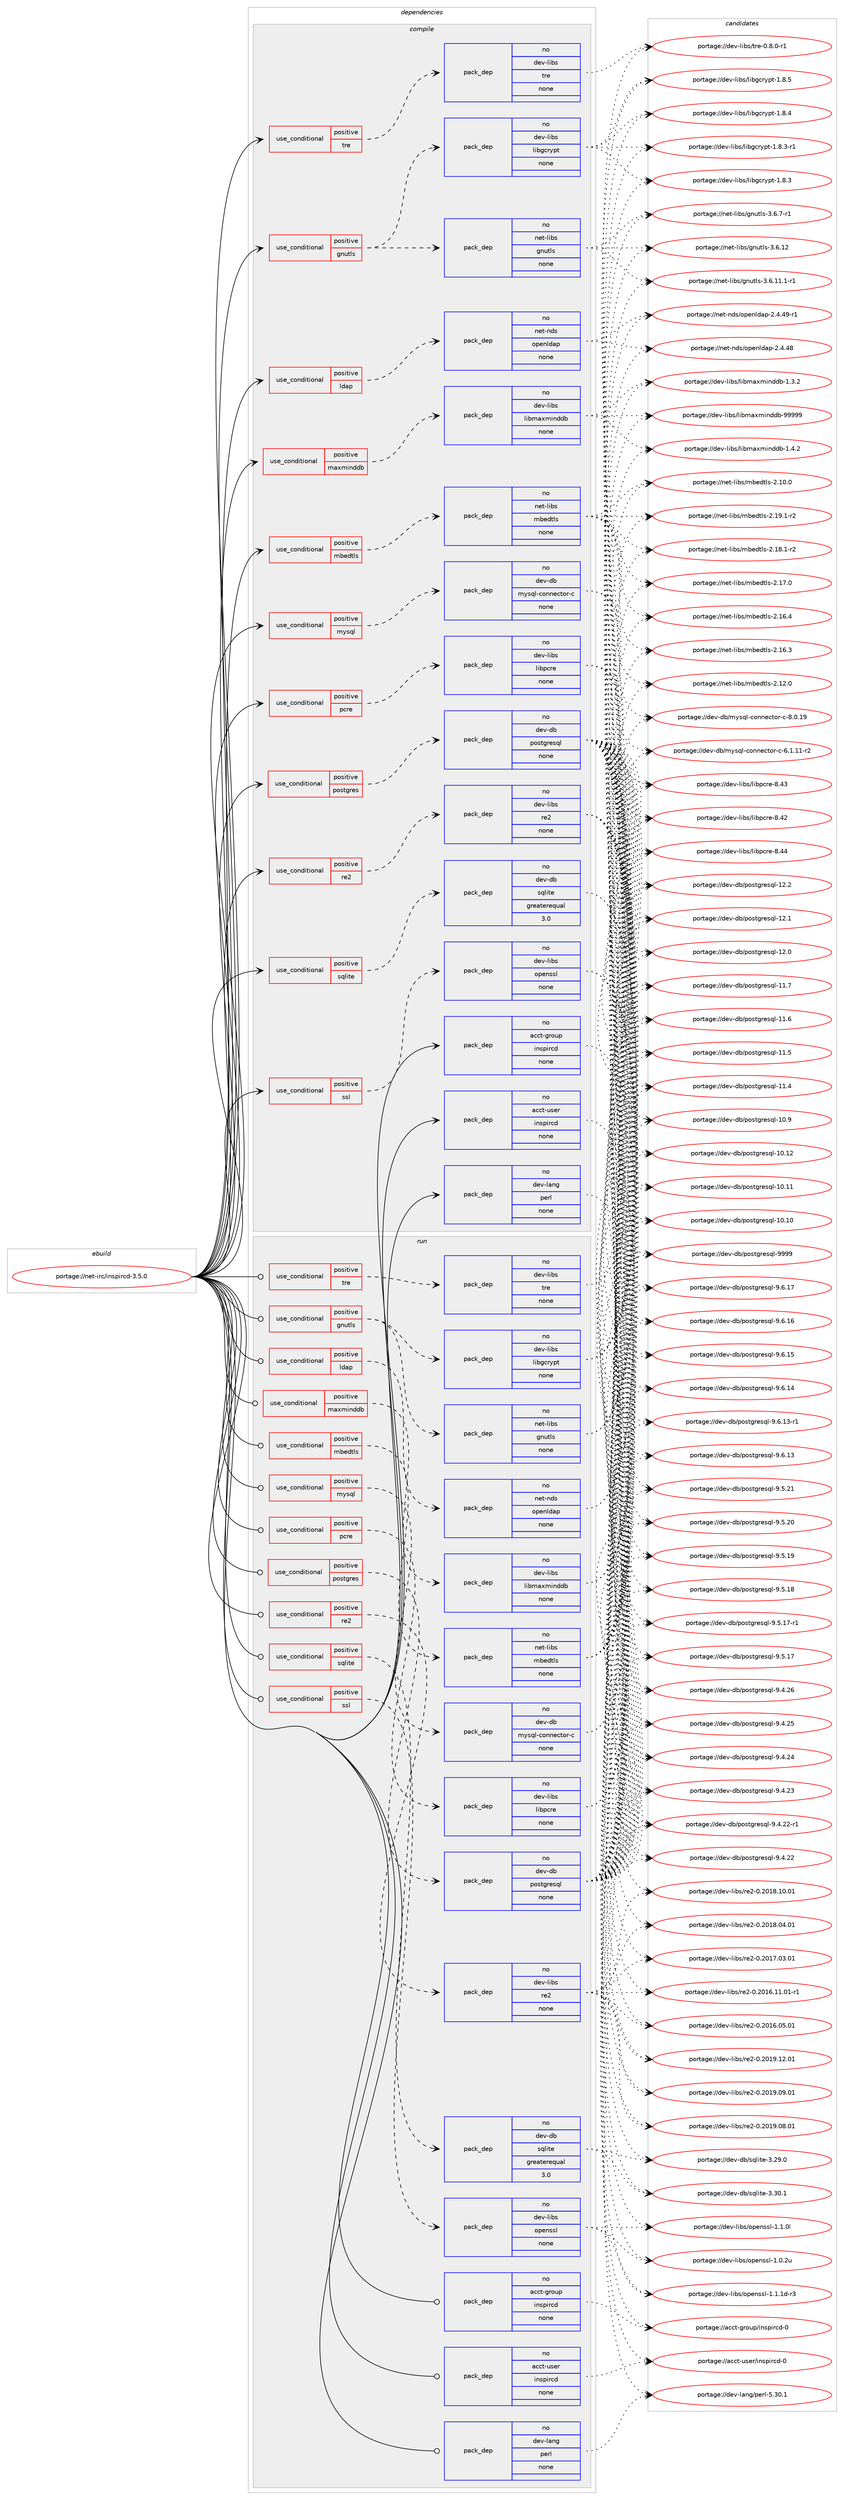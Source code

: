 digraph prolog {

# *************
# Graph options
# *************

newrank=true;
concentrate=true;
compound=true;
graph [rankdir=LR,fontname=Helvetica,fontsize=10,ranksep=1.5];#, ranksep=2.5, nodesep=0.2];
edge  [arrowhead=vee];
node  [fontname=Helvetica,fontsize=10];

# **********
# The ebuild
# **********

subgraph cluster_leftcol {
color=gray;
rank=same;
label=<<i>ebuild</i>>;
id [label="portage://net-irc/inspircd-3.5.0", color=red, width=4, href="../net-irc/inspircd-3.5.0.svg"];
}

# ****************
# The dependencies
# ****************

subgraph cluster_midcol {
color=gray;
label=<<i>dependencies</i>>;
subgraph cluster_compile {
fillcolor="#eeeeee";
style=filled;
label=<<i>compile</i>>;
subgraph cond20330 {
dependency91526 [label=<<TABLE BORDER="0" CELLBORDER="1" CELLSPACING="0" CELLPADDING="4"><TR><TD ROWSPAN="3" CELLPADDING="10">use_conditional</TD></TR><TR><TD>positive</TD></TR><TR><TD>gnutls</TD></TR></TABLE>>, shape=none, color=red];
subgraph pack69509 {
dependency91527 [label=<<TABLE BORDER="0" CELLBORDER="1" CELLSPACING="0" CELLPADDING="4" WIDTH="220"><TR><TD ROWSPAN="6" CELLPADDING="30">pack_dep</TD></TR><TR><TD WIDTH="110">no</TD></TR><TR><TD>net-libs</TD></TR><TR><TD>gnutls</TD></TR><TR><TD>none</TD></TR><TR><TD></TD></TR></TABLE>>, shape=none, color=blue];
}
dependency91526:e -> dependency91527:w [weight=20,style="dashed",arrowhead="vee"];
subgraph pack69510 {
dependency91528 [label=<<TABLE BORDER="0" CELLBORDER="1" CELLSPACING="0" CELLPADDING="4" WIDTH="220"><TR><TD ROWSPAN="6" CELLPADDING="30">pack_dep</TD></TR><TR><TD WIDTH="110">no</TD></TR><TR><TD>dev-libs</TD></TR><TR><TD>libgcrypt</TD></TR><TR><TD>none</TD></TR><TR><TD></TD></TR></TABLE>>, shape=none, color=blue];
}
dependency91526:e -> dependency91528:w [weight=20,style="dashed",arrowhead="vee"];
}
id:e -> dependency91526:w [weight=20,style="solid",arrowhead="vee"];
subgraph cond20331 {
dependency91529 [label=<<TABLE BORDER="0" CELLBORDER="1" CELLSPACING="0" CELLPADDING="4"><TR><TD ROWSPAN="3" CELLPADDING="10">use_conditional</TD></TR><TR><TD>positive</TD></TR><TR><TD>ldap</TD></TR></TABLE>>, shape=none, color=red];
subgraph pack69511 {
dependency91530 [label=<<TABLE BORDER="0" CELLBORDER="1" CELLSPACING="0" CELLPADDING="4" WIDTH="220"><TR><TD ROWSPAN="6" CELLPADDING="30">pack_dep</TD></TR><TR><TD WIDTH="110">no</TD></TR><TR><TD>net-nds</TD></TR><TR><TD>openldap</TD></TR><TR><TD>none</TD></TR><TR><TD></TD></TR></TABLE>>, shape=none, color=blue];
}
dependency91529:e -> dependency91530:w [weight=20,style="dashed",arrowhead="vee"];
}
id:e -> dependency91529:w [weight=20,style="solid",arrowhead="vee"];
subgraph cond20332 {
dependency91531 [label=<<TABLE BORDER="0" CELLBORDER="1" CELLSPACING="0" CELLPADDING="4"><TR><TD ROWSPAN="3" CELLPADDING="10">use_conditional</TD></TR><TR><TD>positive</TD></TR><TR><TD>maxminddb</TD></TR></TABLE>>, shape=none, color=red];
subgraph pack69512 {
dependency91532 [label=<<TABLE BORDER="0" CELLBORDER="1" CELLSPACING="0" CELLPADDING="4" WIDTH="220"><TR><TD ROWSPAN="6" CELLPADDING="30">pack_dep</TD></TR><TR><TD WIDTH="110">no</TD></TR><TR><TD>dev-libs</TD></TR><TR><TD>libmaxminddb</TD></TR><TR><TD>none</TD></TR><TR><TD></TD></TR></TABLE>>, shape=none, color=blue];
}
dependency91531:e -> dependency91532:w [weight=20,style="dashed",arrowhead="vee"];
}
id:e -> dependency91531:w [weight=20,style="solid",arrowhead="vee"];
subgraph cond20333 {
dependency91533 [label=<<TABLE BORDER="0" CELLBORDER="1" CELLSPACING="0" CELLPADDING="4"><TR><TD ROWSPAN="3" CELLPADDING="10">use_conditional</TD></TR><TR><TD>positive</TD></TR><TR><TD>mbedtls</TD></TR></TABLE>>, shape=none, color=red];
subgraph pack69513 {
dependency91534 [label=<<TABLE BORDER="0" CELLBORDER="1" CELLSPACING="0" CELLPADDING="4" WIDTH="220"><TR><TD ROWSPAN="6" CELLPADDING="30">pack_dep</TD></TR><TR><TD WIDTH="110">no</TD></TR><TR><TD>net-libs</TD></TR><TR><TD>mbedtls</TD></TR><TR><TD>none</TD></TR><TR><TD></TD></TR></TABLE>>, shape=none, color=blue];
}
dependency91533:e -> dependency91534:w [weight=20,style="dashed",arrowhead="vee"];
}
id:e -> dependency91533:w [weight=20,style="solid",arrowhead="vee"];
subgraph cond20334 {
dependency91535 [label=<<TABLE BORDER="0" CELLBORDER="1" CELLSPACING="0" CELLPADDING="4"><TR><TD ROWSPAN="3" CELLPADDING="10">use_conditional</TD></TR><TR><TD>positive</TD></TR><TR><TD>mysql</TD></TR></TABLE>>, shape=none, color=red];
subgraph pack69514 {
dependency91536 [label=<<TABLE BORDER="0" CELLBORDER="1" CELLSPACING="0" CELLPADDING="4" WIDTH="220"><TR><TD ROWSPAN="6" CELLPADDING="30">pack_dep</TD></TR><TR><TD WIDTH="110">no</TD></TR><TR><TD>dev-db</TD></TR><TR><TD>mysql-connector-c</TD></TR><TR><TD>none</TD></TR><TR><TD></TD></TR></TABLE>>, shape=none, color=blue];
}
dependency91535:e -> dependency91536:w [weight=20,style="dashed",arrowhead="vee"];
}
id:e -> dependency91535:w [weight=20,style="solid",arrowhead="vee"];
subgraph cond20335 {
dependency91537 [label=<<TABLE BORDER="0" CELLBORDER="1" CELLSPACING="0" CELLPADDING="4"><TR><TD ROWSPAN="3" CELLPADDING="10">use_conditional</TD></TR><TR><TD>positive</TD></TR><TR><TD>pcre</TD></TR></TABLE>>, shape=none, color=red];
subgraph pack69515 {
dependency91538 [label=<<TABLE BORDER="0" CELLBORDER="1" CELLSPACING="0" CELLPADDING="4" WIDTH="220"><TR><TD ROWSPAN="6" CELLPADDING="30">pack_dep</TD></TR><TR><TD WIDTH="110">no</TD></TR><TR><TD>dev-libs</TD></TR><TR><TD>libpcre</TD></TR><TR><TD>none</TD></TR><TR><TD></TD></TR></TABLE>>, shape=none, color=blue];
}
dependency91537:e -> dependency91538:w [weight=20,style="dashed",arrowhead="vee"];
}
id:e -> dependency91537:w [weight=20,style="solid",arrowhead="vee"];
subgraph cond20336 {
dependency91539 [label=<<TABLE BORDER="0" CELLBORDER="1" CELLSPACING="0" CELLPADDING="4"><TR><TD ROWSPAN="3" CELLPADDING="10">use_conditional</TD></TR><TR><TD>positive</TD></TR><TR><TD>postgres</TD></TR></TABLE>>, shape=none, color=red];
subgraph pack69516 {
dependency91540 [label=<<TABLE BORDER="0" CELLBORDER="1" CELLSPACING="0" CELLPADDING="4" WIDTH="220"><TR><TD ROWSPAN="6" CELLPADDING="30">pack_dep</TD></TR><TR><TD WIDTH="110">no</TD></TR><TR><TD>dev-db</TD></TR><TR><TD>postgresql</TD></TR><TR><TD>none</TD></TR><TR><TD></TD></TR></TABLE>>, shape=none, color=blue];
}
dependency91539:e -> dependency91540:w [weight=20,style="dashed",arrowhead="vee"];
}
id:e -> dependency91539:w [weight=20,style="solid",arrowhead="vee"];
subgraph cond20337 {
dependency91541 [label=<<TABLE BORDER="0" CELLBORDER="1" CELLSPACING="0" CELLPADDING="4"><TR><TD ROWSPAN="3" CELLPADDING="10">use_conditional</TD></TR><TR><TD>positive</TD></TR><TR><TD>re2</TD></TR></TABLE>>, shape=none, color=red];
subgraph pack69517 {
dependency91542 [label=<<TABLE BORDER="0" CELLBORDER="1" CELLSPACING="0" CELLPADDING="4" WIDTH="220"><TR><TD ROWSPAN="6" CELLPADDING="30">pack_dep</TD></TR><TR><TD WIDTH="110">no</TD></TR><TR><TD>dev-libs</TD></TR><TR><TD>re2</TD></TR><TR><TD>none</TD></TR><TR><TD></TD></TR></TABLE>>, shape=none, color=blue];
}
dependency91541:e -> dependency91542:w [weight=20,style="dashed",arrowhead="vee"];
}
id:e -> dependency91541:w [weight=20,style="solid",arrowhead="vee"];
subgraph cond20338 {
dependency91543 [label=<<TABLE BORDER="0" CELLBORDER="1" CELLSPACING="0" CELLPADDING="4"><TR><TD ROWSPAN="3" CELLPADDING="10">use_conditional</TD></TR><TR><TD>positive</TD></TR><TR><TD>sqlite</TD></TR></TABLE>>, shape=none, color=red];
subgraph pack69518 {
dependency91544 [label=<<TABLE BORDER="0" CELLBORDER="1" CELLSPACING="0" CELLPADDING="4" WIDTH="220"><TR><TD ROWSPAN="6" CELLPADDING="30">pack_dep</TD></TR><TR><TD WIDTH="110">no</TD></TR><TR><TD>dev-db</TD></TR><TR><TD>sqlite</TD></TR><TR><TD>greaterequal</TD></TR><TR><TD>3.0</TD></TR></TABLE>>, shape=none, color=blue];
}
dependency91543:e -> dependency91544:w [weight=20,style="dashed",arrowhead="vee"];
}
id:e -> dependency91543:w [weight=20,style="solid",arrowhead="vee"];
subgraph cond20339 {
dependency91545 [label=<<TABLE BORDER="0" CELLBORDER="1" CELLSPACING="0" CELLPADDING="4"><TR><TD ROWSPAN="3" CELLPADDING="10">use_conditional</TD></TR><TR><TD>positive</TD></TR><TR><TD>ssl</TD></TR></TABLE>>, shape=none, color=red];
subgraph pack69519 {
dependency91546 [label=<<TABLE BORDER="0" CELLBORDER="1" CELLSPACING="0" CELLPADDING="4" WIDTH="220"><TR><TD ROWSPAN="6" CELLPADDING="30">pack_dep</TD></TR><TR><TD WIDTH="110">no</TD></TR><TR><TD>dev-libs</TD></TR><TR><TD>openssl</TD></TR><TR><TD>none</TD></TR><TR><TD></TD></TR></TABLE>>, shape=none, color=blue];
}
dependency91545:e -> dependency91546:w [weight=20,style="dashed",arrowhead="vee"];
}
id:e -> dependency91545:w [weight=20,style="solid",arrowhead="vee"];
subgraph cond20340 {
dependency91547 [label=<<TABLE BORDER="0" CELLBORDER="1" CELLSPACING="0" CELLPADDING="4"><TR><TD ROWSPAN="3" CELLPADDING="10">use_conditional</TD></TR><TR><TD>positive</TD></TR><TR><TD>tre</TD></TR></TABLE>>, shape=none, color=red];
subgraph pack69520 {
dependency91548 [label=<<TABLE BORDER="0" CELLBORDER="1" CELLSPACING="0" CELLPADDING="4" WIDTH="220"><TR><TD ROWSPAN="6" CELLPADDING="30">pack_dep</TD></TR><TR><TD WIDTH="110">no</TD></TR><TR><TD>dev-libs</TD></TR><TR><TD>tre</TD></TR><TR><TD>none</TD></TR><TR><TD></TD></TR></TABLE>>, shape=none, color=blue];
}
dependency91547:e -> dependency91548:w [weight=20,style="dashed",arrowhead="vee"];
}
id:e -> dependency91547:w [weight=20,style="solid",arrowhead="vee"];
subgraph pack69521 {
dependency91549 [label=<<TABLE BORDER="0" CELLBORDER="1" CELLSPACING="0" CELLPADDING="4" WIDTH="220"><TR><TD ROWSPAN="6" CELLPADDING="30">pack_dep</TD></TR><TR><TD WIDTH="110">no</TD></TR><TR><TD>acct-group</TD></TR><TR><TD>inspircd</TD></TR><TR><TD>none</TD></TR><TR><TD></TD></TR></TABLE>>, shape=none, color=blue];
}
id:e -> dependency91549:w [weight=20,style="solid",arrowhead="vee"];
subgraph pack69522 {
dependency91550 [label=<<TABLE BORDER="0" CELLBORDER="1" CELLSPACING="0" CELLPADDING="4" WIDTH="220"><TR><TD ROWSPAN="6" CELLPADDING="30">pack_dep</TD></TR><TR><TD WIDTH="110">no</TD></TR><TR><TD>acct-user</TD></TR><TR><TD>inspircd</TD></TR><TR><TD>none</TD></TR><TR><TD></TD></TR></TABLE>>, shape=none, color=blue];
}
id:e -> dependency91550:w [weight=20,style="solid",arrowhead="vee"];
subgraph pack69523 {
dependency91551 [label=<<TABLE BORDER="0" CELLBORDER="1" CELLSPACING="0" CELLPADDING="4" WIDTH="220"><TR><TD ROWSPAN="6" CELLPADDING="30">pack_dep</TD></TR><TR><TD WIDTH="110">no</TD></TR><TR><TD>dev-lang</TD></TR><TR><TD>perl</TD></TR><TR><TD>none</TD></TR><TR><TD></TD></TR></TABLE>>, shape=none, color=blue];
}
id:e -> dependency91551:w [weight=20,style="solid",arrowhead="vee"];
}
subgraph cluster_compileandrun {
fillcolor="#eeeeee";
style=filled;
label=<<i>compile and run</i>>;
}
subgraph cluster_run {
fillcolor="#eeeeee";
style=filled;
label=<<i>run</i>>;
subgraph cond20341 {
dependency91552 [label=<<TABLE BORDER="0" CELLBORDER="1" CELLSPACING="0" CELLPADDING="4"><TR><TD ROWSPAN="3" CELLPADDING="10">use_conditional</TD></TR><TR><TD>positive</TD></TR><TR><TD>gnutls</TD></TR></TABLE>>, shape=none, color=red];
subgraph pack69524 {
dependency91553 [label=<<TABLE BORDER="0" CELLBORDER="1" CELLSPACING="0" CELLPADDING="4" WIDTH="220"><TR><TD ROWSPAN="6" CELLPADDING="30">pack_dep</TD></TR><TR><TD WIDTH="110">no</TD></TR><TR><TD>net-libs</TD></TR><TR><TD>gnutls</TD></TR><TR><TD>none</TD></TR><TR><TD></TD></TR></TABLE>>, shape=none, color=blue];
}
dependency91552:e -> dependency91553:w [weight=20,style="dashed",arrowhead="vee"];
subgraph pack69525 {
dependency91554 [label=<<TABLE BORDER="0" CELLBORDER="1" CELLSPACING="0" CELLPADDING="4" WIDTH="220"><TR><TD ROWSPAN="6" CELLPADDING="30">pack_dep</TD></TR><TR><TD WIDTH="110">no</TD></TR><TR><TD>dev-libs</TD></TR><TR><TD>libgcrypt</TD></TR><TR><TD>none</TD></TR><TR><TD></TD></TR></TABLE>>, shape=none, color=blue];
}
dependency91552:e -> dependency91554:w [weight=20,style="dashed",arrowhead="vee"];
}
id:e -> dependency91552:w [weight=20,style="solid",arrowhead="odot"];
subgraph cond20342 {
dependency91555 [label=<<TABLE BORDER="0" CELLBORDER="1" CELLSPACING="0" CELLPADDING="4"><TR><TD ROWSPAN="3" CELLPADDING="10">use_conditional</TD></TR><TR><TD>positive</TD></TR><TR><TD>ldap</TD></TR></TABLE>>, shape=none, color=red];
subgraph pack69526 {
dependency91556 [label=<<TABLE BORDER="0" CELLBORDER="1" CELLSPACING="0" CELLPADDING="4" WIDTH="220"><TR><TD ROWSPAN="6" CELLPADDING="30">pack_dep</TD></TR><TR><TD WIDTH="110">no</TD></TR><TR><TD>net-nds</TD></TR><TR><TD>openldap</TD></TR><TR><TD>none</TD></TR><TR><TD></TD></TR></TABLE>>, shape=none, color=blue];
}
dependency91555:e -> dependency91556:w [weight=20,style="dashed",arrowhead="vee"];
}
id:e -> dependency91555:w [weight=20,style="solid",arrowhead="odot"];
subgraph cond20343 {
dependency91557 [label=<<TABLE BORDER="0" CELLBORDER="1" CELLSPACING="0" CELLPADDING="4"><TR><TD ROWSPAN="3" CELLPADDING="10">use_conditional</TD></TR><TR><TD>positive</TD></TR><TR><TD>maxminddb</TD></TR></TABLE>>, shape=none, color=red];
subgraph pack69527 {
dependency91558 [label=<<TABLE BORDER="0" CELLBORDER="1" CELLSPACING="0" CELLPADDING="4" WIDTH="220"><TR><TD ROWSPAN="6" CELLPADDING="30">pack_dep</TD></TR><TR><TD WIDTH="110">no</TD></TR><TR><TD>dev-libs</TD></TR><TR><TD>libmaxminddb</TD></TR><TR><TD>none</TD></TR><TR><TD></TD></TR></TABLE>>, shape=none, color=blue];
}
dependency91557:e -> dependency91558:w [weight=20,style="dashed",arrowhead="vee"];
}
id:e -> dependency91557:w [weight=20,style="solid",arrowhead="odot"];
subgraph cond20344 {
dependency91559 [label=<<TABLE BORDER="0" CELLBORDER="1" CELLSPACING="0" CELLPADDING="4"><TR><TD ROWSPAN="3" CELLPADDING="10">use_conditional</TD></TR><TR><TD>positive</TD></TR><TR><TD>mbedtls</TD></TR></TABLE>>, shape=none, color=red];
subgraph pack69528 {
dependency91560 [label=<<TABLE BORDER="0" CELLBORDER="1" CELLSPACING="0" CELLPADDING="4" WIDTH="220"><TR><TD ROWSPAN="6" CELLPADDING="30">pack_dep</TD></TR><TR><TD WIDTH="110">no</TD></TR><TR><TD>net-libs</TD></TR><TR><TD>mbedtls</TD></TR><TR><TD>none</TD></TR><TR><TD></TD></TR></TABLE>>, shape=none, color=blue];
}
dependency91559:e -> dependency91560:w [weight=20,style="dashed",arrowhead="vee"];
}
id:e -> dependency91559:w [weight=20,style="solid",arrowhead="odot"];
subgraph cond20345 {
dependency91561 [label=<<TABLE BORDER="0" CELLBORDER="1" CELLSPACING="0" CELLPADDING="4"><TR><TD ROWSPAN="3" CELLPADDING="10">use_conditional</TD></TR><TR><TD>positive</TD></TR><TR><TD>mysql</TD></TR></TABLE>>, shape=none, color=red];
subgraph pack69529 {
dependency91562 [label=<<TABLE BORDER="0" CELLBORDER="1" CELLSPACING="0" CELLPADDING="4" WIDTH="220"><TR><TD ROWSPAN="6" CELLPADDING="30">pack_dep</TD></TR><TR><TD WIDTH="110">no</TD></TR><TR><TD>dev-db</TD></TR><TR><TD>mysql-connector-c</TD></TR><TR><TD>none</TD></TR><TR><TD></TD></TR></TABLE>>, shape=none, color=blue];
}
dependency91561:e -> dependency91562:w [weight=20,style="dashed",arrowhead="vee"];
}
id:e -> dependency91561:w [weight=20,style="solid",arrowhead="odot"];
subgraph cond20346 {
dependency91563 [label=<<TABLE BORDER="0" CELLBORDER="1" CELLSPACING="0" CELLPADDING="4"><TR><TD ROWSPAN="3" CELLPADDING="10">use_conditional</TD></TR><TR><TD>positive</TD></TR><TR><TD>pcre</TD></TR></TABLE>>, shape=none, color=red];
subgraph pack69530 {
dependency91564 [label=<<TABLE BORDER="0" CELLBORDER="1" CELLSPACING="0" CELLPADDING="4" WIDTH="220"><TR><TD ROWSPAN="6" CELLPADDING="30">pack_dep</TD></TR><TR><TD WIDTH="110">no</TD></TR><TR><TD>dev-libs</TD></TR><TR><TD>libpcre</TD></TR><TR><TD>none</TD></TR><TR><TD></TD></TR></TABLE>>, shape=none, color=blue];
}
dependency91563:e -> dependency91564:w [weight=20,style="dashed",arrowhead="vee"];
}
id:e -> dependency91563:w [weight=20,style="solid",arrowhead="odot"];
subgraph cond20347 {
dependency91565 [label=<<TABLE BORDER="0" CELLBORDER="1" CELLSPACING="0" CELLPADDING="4"><TR><TD ROWSPAN="3" CELLPADDING="10">use_conditional</TD></TR><TR><TD>positive</TD></TR><TR><TD>postgres</TD></TR></TABLE>>, shape=none, color=red];
subgraph pack69531 {
dependency91566 [label=<<TABLE BORDER="0" CELLBORDER="1" CELLSPACING="0" CELLPADDING="4" WIDTH="220"><TR><TD ROWSPAN="6" CELLPADDING="30">pack_dep</TD></TR><TR><TD WIDTH="110">no</TD></TR><TR><TD>dev-db</TD></TR><TR><TD>postgresql</TD></TR><TR><TD>none</TD></TR><TR><TD></TD></TR></TABLE>>, shape=none, color=blue];
}
dependency91565:e -> dependency91566:w [weight=20,style="dashed",arrowhead="vee"];
}
id:e -> dependency91565:w [weight=20,style="solid",arrowhead="odot"];
subgraph cond20348 {
dependency91567 [label=<<TABLE BORDER="0" CELLBORDER="1" CELLSPACING="0" CELLPADDING="4"><TR><TD ROWSPAN="3" CELLPADDING="10">use_conditional</TD></TR><TR><TD>positive</TD></TR><TR><TD>re2</TD></TR></TABLE>>, shape=none, color=red];
subgraph pack69532 {
dependency91568 [label=<<TABLE BORDER="0" CELLBORDER="1" CELLSPACING="0" CELLPADDING="4" WIDTH="220"><TR><TD ROWSPAN="6" CELLPADDING="30">pack_dep</TD></TR><TR><TD WIDTH="110">no</TD></TR><TR><TD>dev-libs</TD></TR><TR><TD>re2</TD></TR><TR><TD>none</TD></TR><TR><TD></TD></TR></TABLE>>, shape=none, color=blue];
}
dependency91567:e -> dependency91568:w [weight=20,style="dashed",arrowhead="vee"];
}
id:e -> dependency91567:w [weight=20,style="solid",arrowhead="odot"];
subgraph cond20349 {
dependency91569 [label=<<TABLE BORDER="0" CELLBORDER="1" CELLSPACING="0" CELLPADDING="4"><TR><TD ROWSPAN="3" CELLPADDING="10">use_conditional</TD></TR><TR><TD>positive</TD></TR><TR><TD>sqlite</TD></TR></TABLE>>, shape=none, color=red];
subgraph pack69533 {
dependency91570 [label=<<TABLE BORDER="0" CELLBORDER="1" CELLSPACING="0" CELLPADDING="4" WIDTH="220"><TR><TD ROWSPAN="6" CELLPADDING="30">pack_dep</TD></TR><TR><TD WIDTH="110">no</TD></TR><TR><TD>dev-db</TD></TR><TR><TD>sqlite</TD></TR><TR><TD>greaterequal</TD></TR><TR><TD>3.0</TD></TR></TABLE>>, shape=none, color=blue];
}
dependency91569:e -> dependency91570:w [weight=20,style="dashed",arrowhead="vee"];
}
id:e -> dependency91569:w [weight=20,style="solid",arrowhead="odot"];
subgraph cond20350 {
dependency91571 [label=<<TABLE BORDER="0" CELLBORDER="1" CELLSPACING="0" CELLPADDING="4"><TR><TD ROWSPAN="3" CELLPADDING="10">use_conditional</TD></TR><TR><TD>positive</TD></TR><TR><TD>ssl</TD></TR></TABLE>>, shape=none, color=red];
subgraph pack69534 {
dependency91572 [label=<<TABLE BORDER="0" CELLBORDER="1" CELLSPACING="0" CELLPADDING="4" WIDTH="220"><TR><TD ROWSPAN="6" CELLPADDING="30">pack_dep</TD></TR><TR><TD WIDTH="110">no</TD></TR><TR><TD>dev-libs</TD></TR><TR><TD>openssl</TD></TR><TR><TD>none</TD></TR><TR><TD></TD></TR></TABLE>>, shape=none, color=blue];
}
dependency91571:e -> dependency91572:w [weight=20,style="dashed",arrowhead="vee"];
}
id:e -> dependency91571:w [weight=20,style="solid",arrowhead="odot"];
subgraph cond20351 {
dependency91573 [label=<<TABLE BORDER="0" CELLBORDER="1" CELLSPACING="0" CELLPADDING="4"><TR><TD ROWSPAN="3" CELLPADDING="10">use_conditional</TD></TR><TR><TD>positive</TD></TR><TR><TD>tre</TD></TR></TABLE>>, shape=none, color=red];
subgraph pack69535 {
dependency91574 [label=<<TABLE BORDER="0" CELLBORDER="1" CELLSPACING="0" CELLPADDING="4" WIDTH="220"><TR><TD ROWSPAN="6" CELLPADDING="30">pack_dep</TD></TR><TR><TD WIDTH="110">no</TD></TR><TR><TD>dev-libs</TD></TR><TR><TD>tre</TD></TR><TR><TD>none</TD></TR><TR><TD></TD></TR></TABLE>>, shape=none, color=blue];
}
dependency91573:e -> dependency91574:w [weight=20,style="dashed",arrowhead="vee"];
}
id:e -> dependency91573:w [weight=20,style="solid",arrowhead="odot"];
subgraph pack69536 {
dependency91575 [label=<<TABLE BORDER="0" CELLBORDER="1" CELLSPACING="0" CELLPADDING="4" WIDTH="220"><TR><TD ROWSPAN="6" CELLPADDING="30">pack_dep</TD></TR><TR><TD WIDTH="110">no</TD></TR><TR><TD>acct-group</TD></TR><TR><TD>inspircd</TD></TR><TR><TD>none</TD></TR><TR><TD></TD></TR></TABLE>>, shape=none, color=blue];
}
id:e -> dependency91575:w [weight=20,style="solid",arrowhead="odot"];
subgraph pack69537 {
dependency91576 [label=<<TABLE BORDER="0" CELLBORDER="1" CELLSPACING="0" CELLPADDING="4" WIDTH="220"><TR><TD ROWSPAN="6" CELLPADDING="30">pack_dep</TD></TR><TR><TD WIDTH="110">no</TD></TR><TR><TD>acct-user</TD></TR><TR><TD>inspircd</TD></TR><TR><TD>none</TD></TR><TR><TD></TD></TR></TABLE>>, shape=none, color=blue];
}
id:e -> dependency91576:w [weight=20,style="solid",arrowhead="odot"];
subgraph pack69538 {
dependency91577 [label=<<TABLE BORDER="0" CELLBORDER="1" CELLSPACING="0" CELLPADDING="4" WIDTH="220"><TR><TD ROWSPAN="6" CELLPADDING="30">pack_dep</TD></TR><TR><TD WIDTH="110">no</TD></TR><TR><TD>dev-lang</TD></TR><TR><TD>perl</TD></TR><TR><TD>none</TD></TR><TR><TD></TD></TR></TABLE>>, shape=none, color=blue];
}
id:e -> dependency91577:w [weight=20,style="solid",arrowhead="odot"];
}
}

# **************
# The candidates
# **************

subgraph cluster_choices {
rank=same;
color=gray;
label=<<i>candidates</i>>;

subgraph choice69509 {
color=black;
nodesep=1;
choice1101011164510810598115471031101171161081154551465446554511449 [label="portage://net-libs/gnutls-3.6.7-r1", color=red, width=4,href="../net-libs/gnutls-3.6.7-r1.svg"];
choice11010111645108105981154710311011711610811545514654464950 [label="portage://net-libs/gnutls-3.6.12", color=red, width=4,href="../net-libs/gnutls-3.6.12.svg"];
choice1101011164510810598115471031101171161081154551465446494946494511449 [label="portage://net-libs/gnutls-3.6.11.1-r1", color=red, width=4,href="../net-libs/gnutls-3.6.11.1-r1.svg"];
dependency91527:e -> choice1101011164510810598115471031101171161081154551465446554511449:w [style=dotted,weight="100"];
dependency91527:e -> choice11010111645108105981154710311011711610811545514654464950:w [style=dotted,weight="100"];
dependency91527:e -> choice1101011164510810598115471031101171161081154551465446494946494511449:w [style=dotted,weight="100"];
}
subgraph choice69510 {
color=black;
nodesep=1;
choice1001011184510810598115471081059810399114121112116454946564653 [label="portage://dev-libs/libgcrypt-1.8.5", color=red, width=4,href="../dev-libs/libgcrypt-1.8.5.svg"];
choice1001011184510810598115471081059810399114121112116454946564652 [label="portage://dev-libs/libgcrypt-1.8.4", color=red, width=4,href="../dev-libs/libgcrypt-1.8.4.svg"];
choice10010111845108105981154710810598103991141211121164549465646514511449 [label="portage://dev-libs/libgcrypt-1.8.3-r1", color=red, width=4,href="../dev-libs/libgcrypt-1.8.3-r1.svg"];
choice1001011184510810598115471081059810399114121112116454946564651 [label="portage://dev-libs/libgcrypt-1.8.3", color=red, width=4,href="../dev-libs/libgcrypt-1.8.3.svg"];
dependency91528:e -> choice1001011184510810598115471081059810399114121112116454946564653:w [style=dotted,weight="100"];
dependency91528:e -> choice1001011184510810598115471081059810399114121112116454946564652:w [style=dotted,weight="100"];
dependency91528:e -> choice10010111845108105981154710810598103991141211121164549465646514511449:w [style=dotted,weight="100"];
dependency91528:e -> choice1001011184510810598115471081059810399114121112116454946564651:w [style=dotted,weight="100"];
}
subgraph choice69511 {
color=black;
nodesep=1;
choice110101116451101001154711111210111010810097112455046524652574511449 [label="portage://net-nds/openldap-2.4.49-r1", color=red, width=4,href="../net-nds/openldap-2.4.49-r1.svg"];
choice11010111645110100115471111121011101081009711245504652465256 [label="portage://net-nds/openldap-2.4.48", color=red, width=4,href="../net-nds/openldap-2.4.48.svg"];
dependency91530:e -> choice110101116451101001154711111210111010810097112455046524652574511449:w [style=dotted,weight="100"];
dependency91530:e -> choice11010111645110100115471111121011101081009711245504652465256:w [style=dotted,weight="100"];
}
subgraph choice69512 {
color=black;
nodesep=1;
choice100101118451081059811547108105981099712010910511010010098455757575757 [label="portage://dev-libs/libmaxminddb-99999", color=red, width=4,href="../dev-libs/libmaxminddb-99999.svg"];
choice100101118451081059811547108105981099712010910511010010098454946524650 [label="portage://dev-libs/libmaxminddb-1.4.2", color=red, width=4,href="../dev-libs/libmaxminddb-1.4.2.svg"];
choice100101118451081059811547108105981099712010910511010010098454946514650 [label="portage://dev-libs/libmaxminddb-1.3.2", color=red, width=4,href="../dev-libs/libmaxminddb-1.3.2.svg"];
dependency91532:e -> choice100101118451081059811547108105981099712010910511010010098455757575757:w [style=dotted,weight="100"];
dependency91532:e -> choice100101118451081059811547108105981099712010910511010010098454946524650:w [style=dotted,weight="100"];
dependency91532:e -> choice100101118451081059811547108105981099712010910511010010098454946514650:w [style=dotted,weight="100"];
}
subgraph choice69513 {
color=black;
nodesep=1;
choice11010111645108105981154710998101100116108115455046495746494511450 [label="portage://net-libs/mbedtls-2.19.1-r2", color=red, width=4,href="../net-libs/mbedtls-2.19.1-r2.svg"];
choice11010111645108105981154710998101100116108115455046495646494511450 [label="portage://net-libs/mbedtls-2.18.1-r2", color=red, width=4,href="../net-libs/mbedtls-2.18.1-r2.svg"];
choice1101011164510810598115471099810110011610811545504649554648 [label="portage://net-libs/mbedtls-2.17.0", color=red, width=4,href="../net-libs/mbedtls-2.17.0.svg"];
choice1101011164510810598115471099810110011610811545504649544652 [label="portage://net-libs/mbedtls-2.16.4", color=red, width=4,href="../net-libs/mbedtls-2.16.4.svg"];
choice1101011164510810598115471099810110011610811545504649544651 [label="portage://net-libs/mbedtls-2.16.3", color=red, width=4,href="../net-libs/mbedtls-2.16.3.svg"];
choice1101011164510810598115471099810110011610811545504649504648 [label="portage://net-libs/mbedtls-2.12.0", color=red, width=4,href="../net-libs/mbedtls-2.12.0.svg"];
choice1101011164510810598115471099810110011610811545504649484648 [label="portage://net-libs/mbedtls-2.10.0", color=red, width=4,href="../net-libs/mbedtls-2.10.0.svg"];
dependency91534:e -> choice11010111645108105981154710998101100116108115455046495746494511450:w [style=dotted,weight="100"];
dependency91534:e -> choice11010111645108105981154710998101100116108115455046495646494511450:w [style=dotted,weight="100"];
dependency91534:e -> choice1101011164510810598115471099810110011610811545504649554648:w [style=dotted,weight="100"];
dependency91534:e -> choice1101011164510810598115471099810110011610811545504649544652:w [style=dotted,weight="100"];
dependency91534:e -> choice1101011164510810598115471099810110011610811545504649544651:w [style=dotted,weight="100"];
dependency91534:e -> choice1101011164510810598115471099810110011610811545504649504648:w [style=dotted,weight="100"];
dependency91534:e -> choice1101011164510810598115471099810110011610811545504649484648:w [style=dotted,weight="100"];
}
subgraph choice69514 {
color=black;
nodesep=1;
choice100101118451009847109121115113108459911111011010199116111114459945564648464957 [label="portage://dev-db/mysql-connector-c-8.0.19", color=red, width=4,href="../dev-db/mysql-connector-c-8.0.19.svg"];
choice1001011184510098471091211151131084599111110110101991161111144599455446494649494511450 [label="portage://dev-db/mysql-connector-c-6.1.11-r2", color=red, width=4,href="../dev-db/mysql-connector-c-6.1.11-r2.svg"];
dependency91536:e -> choice100101118451009847109121115113108459911111011010199116111114459945564648464957:w [style=dotted,weight="100"];
dependency91536:e -> choice1001011184510098471091211151131084599111110110101991161111144599455446494649494511450:w [style=dotted,weight="100"];
}
subgraph choice69515 {
color=black;
nodesep=1;
choice10010111845108105981154710810598112991141014556465252 [label="portage://dev-libs/libpcre-8.44", color=red, width=4,href="../dev-libs/libpcre-8.44.svg"];
choice10010111845108105981154710810598112991141014556465251 [label="portage://dev-libs/libpcre-8.43", color=red, width=4,href="../dev-libs/libpcre-8.43.svg"];
choice10010111845108105981154710810598112991141014556465250 [label="portage://dev-libs/libpcre-8.42", color=red, width=4,href="../dev-libs/libpcre-8.42.svg"];
dependency91538:e -> choice10010111845108105981154710810598112991141014556465252:w [style=dotted,weight="100"];
dependency91538:e -> choice10010111845108105981154710810598112991141014556465251:w [style=dotted,weight="100"];
dependency91538:e -> choice10010111845108105981154710810598112991141014556465250:w [style=dotted,weight="100"];
}
subgraph choice69516 {
color=black;
nodesep=1;
choice1001011184510098471121111151161031141011151131084557575757 [label="portage://dev-db/postgresql-9999", color=red, width=4,href="../dev-db/postgresql-9999.svg"];
choice10010111845100984711211111511610311410111511310845574654464955 [label="portage://dev-db/postgresql-9.6.17", color=red, width=4,href="../dev-db/postgresql-9.6.17.svg"];
choice10010111845100984711211111511610311410111511310845574654464954 [label="portage://dev-db/postgresql-9.6.16", color=red, width=4,href="../dev-db/postgresql-9.6.16.svg"];
choice10010111845100984711211111511610311410111511310845574654464953 [label="portage://dev-db/postgresql-9.6.15", color=red, width=4,href="../dev-db/postgresql-9.6.15.svg"];
choice10010111845100984711211111511610311410111511310845574654464952 [label="portage://dev-db/postgresql-9.6.14", color=red, width=4,href="../dev-db/postgresql-9.6.14.svg"];
choice100101118451009847112111115116103114101115113108455746544649514511449 [label="portage://dev-db/postgresql-9.6.13-r1", color=red, width=4,href="../dev-db/postgresql-9.6.13-r1.svg"];
choice10010111845100984711211111511610311410111511310845574654464951 [label="portage://dev-db/postgresql-9.6.13", color=red, width=4,href="../dev-db/postgresql-9.6.13.svg"];
choice10010111845100984711211111511610311410111511310845574653465049 [label="portage://dev-db/postgresql-9.5.21", color=red, width=4,href="../dev-db/postgresql-9.5.21.svg"];
choice10010111845100984711211111511610311410111511310845574653465048 [label="portage://dev-db/postgresql-9.5.20", color=red, width=4,href="../dev-db/postgresql-9.5.20.svg"];
choice10010111845100984711211111511610311410111511310845574653464957 [label="portage://dev-db/postgresql-9.5.19", color=red, width=4,href="../dev-db/postgresql-9.5.19.svg"];
choice10010111845100984711211111511610311410111511310845574653464956 [label="portage://dev-db/postgresql-9.5.18", color=red, width=4,href="../dev-db/postgresql-9.5.18.svg"];
choice100101118451009847112111115116103114101115113108455746534649554511449 [label="portage://dev-db/postgresql-9.5.17-r1", color=red, width=4,href="../dev-db/postgresql-9.5.17-r1.svg"];
choice10010111845100984711211111511610311410111511310845574653464955 [label="portage://dev-db/postgresql-9.5.17", color=red, width=4,href="../dev-db/postgresql-9.5.17.svg"];
choice10010111845100984711211111511610311410111511310845574652465054 [label="portage://dev-db/postgresql-9.4.26", color=red, width=4,href="../dev-db/postgresql-9.4.26.svg"];
choice10010111845100984711211111511610311410111511310845574652465053 [label="portage://dev-db/postgresql-9.4.25", color=red, width=4,href="../dev-db/postgresql-9.4.25.svg"];
choice10010111845100984711211111511610311410111511310845574652465052 [label="portage://dev-db/postgresql-9.4.24", color=red, width=4,href="../dev-db/postgresql-9.4.24.svg"];
choice10010111845100984711211111511610311410111511310845574652465051 [label="portage://dev-db/postgresql-9.4.23", color=red, width=4,href="../dev-db/postgresql-9.4.23.svg"];
choice100101118451009847112111115116103114101115113108455746524650504511449 [label="portage://dev-db/postgresql-9.4.22-r1", color=red, width=4,href="../dev-db/postgresql-9.4.22-r1.svg"];
choice10010111845100984711211111511610311410111511310845574652465050 [label="portage://dev-db/postgresql-9.4.22", color=red, width=4,href="../dev-db/postgresql-9.4.22.svg"];
choice1001011184510098471121111151161031141011151131084549504650 [label="portage://dev-db/postgresql-12.2", color=red, width=4,href="../dev-db/postgresql-12.2.svg"];
choice1001011184510098471121111151161031141011151131084549504649 [label="portage://dev-db/postgresql-12.1", color=red, width=4,href="../dev-db/postgresql-12.1.svg"];
choice1001011184510098471121111151161031141011151131084549504648 [label="portage://dev-db/postgresql-12.0", color=red, width=4,href="../dev-db/postgresql-12.0.svg"];
choice1001011184510098471121111151161031141011151131084549494655 [label="portage://dev-db/postgresql-11.7", color=red, width=4,href="../dev-db/postgresql-11.7.svg"];
choice1001011184510098471121111151161031141011151131084549494654 [label="portage://dev-db/postgresql-11.6", color=red, width=4,href="../dev-db/postgresql-11.6.svg"];
choice1001011184510098471121111151161031141011151131084549494653 [label="portage://dev-db/postgresql-11.5", color=red, width=4,href="../dev-db/postgresql-11.5.svg"];
choice1001011184510098471121111151161031141011151131084549494652 [label="portage://dev-db/postgresql-11.4", color=red, width=4,href="../dev-db/postgresql-11.4.svg"];
choice1001011184510098471121111151161031141011151131084549484657 [label="portage://dev-db/postgresql-10.9", color=red, width=4,href="../dev-db/postgresql-10.9.svg"];
choice100101118451009847112111115116103114101115113108454948464950 [label="portage://dev-db/postgresql-10.12", color=red, width=4,href="../dev-db/postgresql-10.12.svg"];
choice100101118451009847112111115116103114101115113108454948464949 [label="portage://dev-db/postgresql-10.11", color=red, width=4,href="../dev-db/postgresql-10.11.svg"];
choice100101118451009847112111115116103114101115113108454948464948 [label="portage://dev-db/postgresql-10.10", color=red, width=4,href="../dev-db/postgresql-10.10.svg"];
dependency91540:e -> choice1001011184510098471121111151161031141011151131084557575757:w [style=dotted,weight="100"];
dependency91540:e -> choice10010111845100984711211111511610311410111511310845574654464955:w [style=dotted,weight="100"];
dependency91540:e -> choice10010111845100984711211111511610311410111511310845574654464954:w [style=dotted,weight="100"];
dependency91540:e -> choice10010111845100984711211111511610311410111511310845574654464953:w [style=dotted,weight="100"];
dependency91540:e -> choice10010111845100984711211111511610311410111511310845574654464952:w [style=dotted,weight="100"];
dependency91540:e -> choice100101118451009847112111115116103114101115113108455746544649514511449:w [style=dotted,weight="100"];
dependency91540:e -> choice10010111845100984711211111511610311410111511310845574654464951:w [style=dotted,weight="100"];
dependency91540:e -> choice10010111845100984711211111511610311410111511310845574653465049:w [style=dotted,weight="100"];
dependency91540:e -> choice10010111845100984711211111511610311410111511310845574653465048:w [style=dotted,weight="100"];
dependency91540:e -> choice10010111845100984711211111511610311410111511310845574653464957:w [style=dotted,weight="100"];
dependency91540:e -> choice10010111845100984711211111511610311410111511310845574653464956:w [style=dotted,weight="100"];
dependency91540:e -> choice100101118451009847112111115116103114101115113108455746534649554511449:w [style=dotted,weight="100"];
dependency91540:e -> choice10010111845100984711211111511610311410111511310845574653464955:w [style=dotted,weight="100"];
dependency91540:e -> choice10010111845100984711211111511610311410111511310845574652465054:w [style=dotted,weight="100"];
dependency91540:e -> choice10010111845100984711211111511610311410111511310845574652465053:w [style=dotted,weight="100"];
dependency91540:e -> choice10010111845100984711211111511610311410111511310845574652465052:w [style=dotted,weight="100"];
dependency91540:e -> choice10010111845100984711211111511610311410111511310845574652465051:w [style=dotted,weight="100"];
dependency91540:e -> choice100101118451009847112111115116103114101115113108455746524650504511449:w [style=dotted,weight="100"];
dependency91540:e -> choice10010111845100984711211111511610311410111511310845574652465050:w [style=dotted,weight="100"];
dependency91540:e -> choice1001011184510098471121111151161031141011151131084549504650:w [style=dotted,weight="100"];
dependency91540:e -> choice1001011184510098471121111151161031141011151131084549504649:w [style=dotted,weight="100"];
dependency91540:e -> choice1001011184510098471121111151161031141011151131084549504648:w [style=dotted,weight="100"];
dependency91540:e -> choice1001011184510098471121111151161031141011151131084549494655:w [style=dotted,weight="100"];
dependency91540:e -> choice1001011184510098471121111151161031141011151131084549494654:w [style=dotted,weight="100"];
dependency91540:e -> choice1001011184510098471121111151161031141011151131084549494653:w [style=dotted,weight="100"];
dependency91540:e -> choice1001011184510098471121111151161031141011151131084549494652:w [style=dotted,weight="100"];
dependency91540:e -> choice1001011184510098471121111151161031141011151131084549484657:w [style=dotted,weight="100"];
dependency91540:e -> choice100101118451009847112111115116103114101115113108454948464950:w [style=dotted,weight="100"];
dependency91540:e -> choice100101118451009847112111115116103114101115113108454948464949:w [style=dotted,weight="100"];
dependency91540:e -> choice100101118451009847112111115116103114101115113108454948464948:w [style=dotted,weight="100"];
}
subgraph choice69517 {
color=black;
nodesep=1;
choice1001011184510810598115471141015045484650484957464950464849 [label="portage://dev-libs/re2-0.2019.12.01", color=red, width=4,href="../dev-libs/re2-0.2019.12.01.svg"];
choice1001011184510810598115471141015045484650484957464857464849 [label="portage://dev-libs/re2-0.2019.09.01", color=red, width=4,href="../dev-libs/re2-0.2019.09.01.svg"];
choice1001011184510810598115471141015045484650484957464856464849 [label="portage://dev-libs/re2-0.2019.08.01", color=red, width=4,href="../dev-libs/re2-0.2019.08.01.svg"];
choice1001011184510810598115471141015045484650484956464948464849 [label="portage://dev-libs/re2-0.2018.10.01", color=red, width=4,href="../dev-libs/re2-0.2018.10.01.svg"];
choice1001011184510810598115471141015045484650484956464852464849 [label="portage://dev-libs/re2-0.2018.04.01", color=red, width=4,href="../dev-libs/re2-0.2018.04.01.svg"];
choice1001011184510810598115471141015045484650484955464851464849 [label="portage://dev-libs/re2-0.2017.03.01", color=red, width=4,href="../dev-libs/re2-0.2017.03.01.svg"];
choice10010111845108105981154711410150454846504849544649494648494511449 [label="portage://dev-libs/re2-0.2016.11.01-r1", color=red, width=4,href="../dev-libs/re2-0.2016.11.01-r1.svg"];
choice1001011184510810598115471141015045484650484954464853464849 [label="portage://dev-libs/re2-0.2016.05.01", color=red, width=4,href="../dev-libs/re2-0.2016.05.01.svg"];
dependency91542:e -> choice1001011184510810598115471141015045484650484957464950464849:w [style=dotted,weight="100"];
dependency91542:e -> choice1001011184510810598115471141015045484650484957464857464849:w [style=dotted,weight="100"];
dependency91542:e -> choice1001011184510810598115471141015045484650484957464856464849:w [style=dotted,weight="100"];
dependency91542:e -> choice1001011184510810598115471141015045484650484956464948464849:w [style=dotted,weight="100"];
dependency91542:e -> choice1001011184510810598115471141015045484650484956464852464849:w [style=dotted,weight="100"];
dependency91542:e -> choice1001011184510810598115471141015045484650484955464851464849:w [style=dotted,weight="100"];
dependency91542:e -> choice10010111845108105981154711410150454846504849544649494648494511449:w [style=dotted,weight="100"];
dependency91542:e -> choice1001011184510810598115471141015045484650484954464853464849:w [style=dotted,weight="100"];
}
subgraph choice69518 {
color=black;
nodesep=1;
choice10010111845100984711511310810511610145514651484649 [label="portage://dev-db/sqlite-3.30.1", color=red, width=4,href="../dev-db/sqlite-3.30.1.svg"];
choice10010111845100984711511310810511610145514650574648 [label="portage://dev-db/sqlite-3.29.0", color=red, width=4,href="../dev-db/sqlite-3.29.0.svg"];
dependency91544:e -> choice10010111845100984711511310810511610145514651484649:w [style=dotted,weight="100"];
dependency91544:e -> choice10010111845100984711511310810511610145514650574648:w [style=dotted,weight="100"];
}
subgraph choice69519 {
color=black;
nodesep=1;
choice1001011184510810598115471111121011101151151084549464946491004511451 [label="portage://dev-libs/openssl-1.1.1d-r3", color=red, width=4,href="../dev-libs/openssl-1.1.1d-r3.svg"];
choice100101118451081059811547111112101110115115108454946494648108 [label="portage://dev-libs/openssl-1.1.0l", color=red, width=4,href="../dev-libs/openssl-1.1.0l.svg"];
choice100101118451081059811547111112101110115115108454946484650117 [label="portage://dev-libs/openssl-1.0.2u", color=red, width=4,href="../dev-libs/openssl-1.0.2u.svg"];
dependency91546:e -> choice1001011184510810598115471111121011101151151084549464946491004511451:w [style=dotted,weight="100"];
dependency91546:e -> choice100101118451081059811547111112101110115115108454946494648108:w [style=dotted,weight="100"];
dependency91546:e -> choice100101118451081059811547111112101110115115108454946484650117:w [style=dotted,weight="100"];
}
subgraph choice69520 {
color=black;
nodesep=1;
choice1001011184510810598115471161141014548465646484511449 [label="portage://dev-libs/tre-0.8.0-r1", color=red, width=4,href="../dev-libs/tre-0.8.0-r1.svg"];
dependency91548:e -> choice1001011184510810598115471161141014548465646484511449:w [style=dotted,weight="100"];
}
subgraph choice69521 {
color=black;
nodesep=1;
choice9799991164510311411111711247105110115112105114991004548 [label="portage://acct-group/inspircd-0", color=red, width=4,href="../acct-group/inspircd-0.svg"];
dependency91549:e -> choice9799991164510311411111711247105110115112105114991004548:w [style=dotted,weight="100"];
}
subgraph choice69522 {
color=black;
nodesep=1;
choice9799991164511711510111447105110115112105114991004548 [label="portage://acct-user/inspircd-0", color=red, width=4,href="../acct-user/inspircd-0.svg"];
dependency91550:e -> choice9799991164511711510111447105110115112105114991004548:w [style=dotted,weight="100"];
}
subgraph choice69523 {
color=black;
nodesep=1;
choice10010111845108971101034711210111410845534651484649 [label="portage://dev-lang/perl-5.30.1", color=red, width=4,href="../dev-lang/perl-5.30.1.svg"];
dependency91551:e -> choice10010111845108971101034711210111410845534651484649:w [style=dotted,weight="100"];
}
subgraph choice69524 {
color=black;
nodesep=1;
choice1101011164510810598115471031101171161081154551465446554511449 [label="portage://net-libs/gnutls-3.6.7-r1", color=red, width=4,href="../net-libs/gnutls-3.6.7-r1.svg"];
choice11010111645108105981154710311011711610811545514654464950 [label="portage://net-libs/gnutls-3.6.12", color=red, width=4,href="../net-libs/gnutls-3.6.12.svg"];
choice1101011164510810598115471031101171161081154551465446494946494511449 [label="portage://net-libs/gnutls-3.6.11.1-r1", color=red, width=4,href="../net-libs/gnutls-3.6.11.1-r1.svg"];
dependency91553:e -> choice1101011164510810598115471031101171161081154551465446554511449:w [style=dotted,weight="100"];
dependency91553:e -> choice11010111645108105981154710311011711610811545514654464950:w [style=dotted,weight="100"];
dependency91553:e -> choice1101011164510810598115471031101171161081154551465446494946494511449:w [style=dotted,weight="100"];
}
subgraph choice69525 {
color=black;
nodesep=1;
choice1001011184510810598115471081059810399114121112116454946564653 [label="portage://dev-libs/libgcrypt-1.8.5", color=red, width=4,href="../dev-libs/libgcrypt-1.8.5.svg"];
choice1001011184510810598115471081059810399114121112116454946564652 [label="portage://dev-libs/libgcrypt-1.8.4", color=red, width=4,href="../dev-libs/libgcrypt-1.8.4.svg"];
choice10010111845108105981154710810598103991141211121164549465646514511449 [label="portage://dev-libs/libgcrypt-1.8.3-r1", color=red, width=4,href="../dev-libs/libgcrypt-1.8.3-r1.svg"];
choice1001011184510810598115471081059810399114121112116454946564651 [label="portage://dev-libs/libgcrypt-1.8.3", color=red, width=4,href="../dev-libs/libgcrypt-1.8.3.svg"];
dependency91554:e -> choice1001011184510810598115471081059810399114121112116454946564653:w [style=dotted,weight="100"];
dependency91554:e -> choice1001011184510810598115471081059810399114121112116454946564652:w [style=dotted,weight="100"];
dependency91554:e -> choice10010111845108105981154710810598103991141211121164549465646514511449:w [style=dotted,weight="100"];
dependency91554:e -> choice1001011184510810598115471081059810399114121112116454946564651:w [style=dotted,weight="100"];
}
subgraph choice69526 {
color=black;
nodesep=1;
choice110101116451101001154711111210111010810097112455046524652574511449 [label="portage://net-nds/openldap-2.4.49-r1", color=red, width=4,href="../net-nds/openldap-2.4.49-r1.svg"];
choice11010111645110100115471111121011101081009711245504652465256 [label="portage://net-nds/openldap-2.4.48", color=red, width=4,href="../net-nds/openldap-2.4.48.svg"];
dependency91556:e -> choice110101116451101001154711111210111010810097112455046524652574511449:w [style=dotted,weight="100"];
dependency91556:e -> choice11010111645110100115471111121011101081009711245504652465256:w [style=dotted,weight="100"];
}
subgraph choice69527 {
color=black;
nodesep=1;
choice100101118451081059811547108105981099712010910511010010098455757575757 [label="portage://dev-libs/libmaxminddb-99999", color=red, width=4,href="../dev-libs/libmaxminddb-99999.svg"];
choice100101118451081059811547108105981099712010910511010010098454946524650 [label="portage://dev-libs/libmaxminddb-1.4.2", color=red, width=4,href="../dev-libs/libmaxminddb-1.4.2.svg"];
choice100101118451081059811547108105981099712010910511010010098454946514650 [label="portage://dev-libs/libmaxminddb-1.3.2", color=red, width=4,href="../dev-libs/libmaxminddb-1.3.2.svg"];
dependency91558:e -> choice100101118451081059811547108105981099712010910511010010098455757575757:w [style=dotted,weight="100"];
dependency91558:e -> choice100101118451081059811547108105981099712010910511010010098454946524650:w [style=dotted,weight="100"];
dependency91558:e -> choice100101118451081059811547108105981099712010910511010010098454946514650:w [style=dotted,weight="100"];
}
subgraph choice69528 {
color=black;
nodesep=1;
choice11010111645108105981154710998101100116108115455046495746494511450 [label="portage://net-libs/mbedtls-2.19.1-r2", color=red, width=4,href="../net-libs/mbedtls-2.19.1-r2.svg"];
choice11010111645108105981154710998101100116108115455046495646494511450 [label="portage://net-libs/mbedtls-2.18.1-r2", color=red, width=4,href="../net-libs/mbedtls-2.18.1-r2.svg"];
choice1101011164510810598115471099810110011610811545504649554648 [label="portage://net-libs/mbedtls-2.17.0", color=red, width=4,href="../net-libs/mbedtls-2.17.0.svg"];
choice1101011164510810598115471099810110011610811545504649544652 [label="portage://net-libs/mbedtls-2.16.4", color=red, width=4,href="../net-libs/mbedtls-2.16.4.svg"];
choice1101011164510810598115471099810110011610811545504649544651 [label="portage://net-libs/mbedtls-2.16.3", color=red, width=4,href="../net-libs/mbedtls-2.16.3.svg"];
choice1101011164510810598115471099810110011610811545504649504648 [label="portage://net-libs/mbedtls-2.12.0", color=red, width=4,href="../net-libs/mbedtls-2.12.0.svg"];
choice1101011164510810598115471099810110011610811545504649484648 [label="portage://net-libs/mbedtls-2.10.0", color=red, width=4,href="../net-libs/mbedtls-2.10.0.svg"];
dependency91560:e -> choice11010111645108105981154710998101100116108115455046495746494511450:w [style=dotted,weight="100"];
dependency91560:e -> choice11010111645108105981154710998101100116108115455046495646494511450:w [style=dotted,weight="100"];
dependency91560:e -> choice1101011164510810598115471099810110011610811545504649554648:w [style=dotted,weight="100"];
dependency91560:e -> choice1101011164510810598115471099810110011610811545504649544652:w [style=dotted,weight="100"];
dependency91560:e -> choice1101011164510810598115471099810110011610811545504649544651:w [style=dotted,weight="100"];
dependency91560:e -> choice1101011164510810598115471099810110011610811545504649504648:w [style=dotted,weight="100"];
dependency91560:e -> choice1101011164510810598115471099810110011610811545504649484648:w [style=dotted,weight="100"];
}
subgraph choice69529 {
color=black;
nodesep=1;
choice100101118451009847109121115113108459911111011010199116111114459945564648464957 [label="portage://dev-db/mysql-connector-c-8.0.19", color=red, width=4,href="../dev-db/mysql-connector-c-8.0.19.svg"];
choice1001011184510098471091211151131084599111110110101991161111144599455446494649494511450 [label="portage://dev-db/mysql-connector-c-6.1.11-r2", color=red, width=4,href="../dev-db/mysql-connector-c-6.1.11-r2.svg"];
dependency91562:e -> choice100101118451009847109121115113108459911111011010199116111114459945564648464957:w [style=dotted,weight="100"];
dependency91562:e -> choice1001011184510098471091211151131084599111110110101991161111144599455446494649494511450:w [style=dotted,weight="100"];
}
subgraph choice69530 {
color=black;
nodesep=1;
choice10010111845108105981154710810598112991141014556465252 [label="portage://dev-libs/libpcre-8.44", color=red, width=4,href="../dev-libs/libpcre-8.44.svg"];
choice10010111845108105981154710810598112991141014556465251 [label="portage://dev-libs/libpcre-8.43", color=red, width=4,href="../dev-libs/libpcre-8.43.svg"];
choice10010111845108105981154710810598112991141014556465250 [label="portage://dev-libs/libpcre-8.42", color=red, width=4,href="../dev-libs/libpcre-8.42.svg"];
dependency91564:e -> choice10010111845108105981154710810598112991141014556465252:w [style=dotted,weight="100"];
dependency91564:e -> choice10010111845108105981154710810598112991141014556465251:w [style=dotted,weight="100"];
dependency91564:e -> choice10010111845108105981154710810598112991141014556465250:w [style=dotted,weight="100"];
}
subgraph choice69531 {
color=black;
nodesep=1;
choice1001011184510098471121111151161031141011151131084557575757 [label="portage://dev-db/postgresql-9999", color=red, width=4,href="../dev-db/postgresql-9999.svg"];
choice10010111845100984711211111511610311410111511310845574654464955 [label="portage://dev-db/postgresql-9.6.17", color=red, width=4,href="../dev-db/postgresql-9.6.17.svg"];
choice10010111845100984711211111511610311410111511310845574654464954 [label="portage://dev-db/postgresql-9.6.16", color=red, width=4,href="../dev-db/postgresql-9.6.16.svg"];
choice10010111845100984711211111511610311410111511310845574654464953 [label="portage://dev-db/postgresql-9.6.15", color=red, width=4,href="../dev-db/postgresql-9.6.15.svg"];
choice10010111845100984711211111511610311410111511310845574654464952 [label="portage://dev-db/postgresql-9.6.14", color=red, width=4,href="../dev-db/postgresql-9.6.14.svg"];
choice100101118451009847112111115116103114101115113108455746544649514511449 [label="portage://dev-db/postgresql-9.6.13-r1", color=red, width=4,href="../dev-db/postgresql-9.6.13-r1.svg"];
choice10010111845100984711211111511610311410111511310845574654464951 [label="portage://dev-db/postgresql-9.6.13", color=red, width=4,href="../dev-db/postgresql-9.6.13.svg"];
choice10010111845100984711211111511610311410111511310845574653465049 [label="portage://dev-db/postgresql-9.5.21", color=red, width=4,href="../dev-db/postgresql-9.5.21.svg"];
choice10010111845100984711211111511610311410111511310845574653465048 [label="portage://dev-db/postgresql-9.5.20", color=red, width=4,href="../dev-db/postgresql-9.5.20.svg"];
choice10010111845100984711211111511610311410111511310845574653464957 [label="portage://dev-db/postgresql-9.5.19", color=red, width=4,href="../dev-db/postgresql-9.5.19.svg"];
choice10010111845100984711211111511610311410111511310845574653464956 [label="portage://dev-db/postgresql-9.5.18", color=red, width=4,href="../dev-db/postgresql-9.5.18.svg"];
choice100101118451009847112111115116103114101115113108455746534649554511449 [label="portage://dev-db/postgresql-9.5.17-r1", color=red, width=4,href="../dev-db/postgresql-9.5.17-r1.svg"];
choice10010111845100984711211111511610311410111511310845574653464955 [label="portage://dev-db/postgresql-9.5.17", color=red, width=4,href="../dev-db/postgresql-9.5.17.svg"];
choice10010111845100984711211111511610311410111511310845574652465054 [label="portage://dev-db/postgresql-9.4.26", color=red, width=4,href="../dev-db/postgresql-9.4.26.svg"];
choice10010111845100984711211111511610311410111511310845574652465053 [label="portage://dev-db/postgresql-9.4.25", color=red, width=4,href="../dev-db/postgresql-9.4.25.svg"];
choice10010111845100984711211111511610311410111511310845574652465052 [label="portage://dev-db/postgresql-9.4.24", color=red, width=4,href="../dev-db/postgresql-9.4.24.svg"];
choice10010111845100984711211111511610311410111511310845574652465051 [label="portage://dev-db/postgresql-9.4.23", color=red, width=4,href="../dev-db/postgresql-9.4.23.svg"];
choice100101118451009847112111115116103114101115113108455746524650504511449 [label="portage://dev-db/postgresql-9.4.22-r1", color=red, width=4,href="../dev-db/postgresql-9.4.22-r1.svg"];
choice10010111845100984711211111511610311410111511310845574652465050 [label="portage://dev-db/postgresql-9.4.22", color=red, width=4,href="../dev-db/postgresql-9.4.22.svg"];
choice1001011184510098471121111151161031141011151131084549504650 [label="portage://dev-db/postgresql-12.2", color=red, width=4,href="../dev-db/postgresql-12.2.svg"];
choice1001011184510098471121111151161031141011151131084549504649 [label="portage://dev-db/postgresql-12.1", color=red, width=4,href="../dev-db/postgresql-12.1.svg"];
choice1001011184510098471121111151161031141011151131084549504648 [label="portage://dev-db/postgresql-12.0", color=red, width=4,href="../dev-db/postgresql-12.0.svg"];
choice1001011184510098471121111151161031141011151131084549494655 [label="portage://dev-db/postgresql-11.7", color=red, width=4,href="../dev-db/postgresql-11.7.svg"];
choice1001011184510098471121111151161031141011151131084549494654 [label="portage://dev-db/postgresql-11.6", color=red, width=4,href="../dev-db/postgresql-11.6.svg"];
choice1001011184510098471121111151161031141011151131084549494653 [label="portage://dev-db/postgresql-11.5", color=red, width=4,href="../dev-db/postgresql-11.5.svg"];
choice1001011184510098471121111151161031141011151131084549494652 [label="portage://dev-db/postgresql-11.4", color=red, width=4,href="../dev-db/postgresql-11.4.svg"];
choice1001011184510098471121111151161031141011151131084549484657 [label="portage://dev-db/postgresql-10.9", color=red, width=4,href="../dev-db/postgresql-10.9.svg"];
choice100101118451009847112111115116103114101115113108454948464950 [label="portage://dev-db/postgresql-10.12", color=red, width=4,href="../dev-db/postgresql-10.12.svg"];
choice100101118451009847112111115116103114101115113108454948464949 [label="portage://dev-db/postgresql-10.11", color=red, width=4,href="../dev-db/postgresql-10.11.svg"];
choice100101118451009847112111115116103114101115113108454948464948 [label="portage://dev-db/postgresql-10.10", color=red, width=4,href="../dev-db/postgresql-10.10.svg"];
dependency91566:e -> choice1001011184510098471121111151161031141011151131084557575757:w [style=dotted,weight="100"];
dependency91566:e -> choice10010111845100984711211111511610311410111511310845574654464955:w [style=dotted,weight="100"];
dependency91566:e -> choice10010111845100984711211111511610311410111511310845574654464954:w [style=dotted,weight="100"];
dependency91566:e -> choice10010111845100984711211111511610311410111511310845574654464953:w [style=dotted,weight="100"];
dependency91566:e -> choice10010111845100984711211111511610311410111511310845574654464952:w [style=dotted,weight="100"];
dependency91566:e -> choice100101118451009847112111115116103114101115113108455746544649514511449:w [style=dotted,weight="100"];
dependency91566:e -> choice10010111845100984711211111511610311410111511310845574654464951:w [style=dotted,weight="100"];
dependency91566:e -> choice10010111845100984711211111511610311410111511310845574653465049:w [style=dotted,weight="100"];
dependency91566:e -> choice10010111845100984711211111511610311410111511310845574653465048:w [style=dotted,weight="100"];
dependency91566:e -> choice10010111845100984711211111511610311410111511310845574653464957:w [style=dotted,weight="100"];
dependency91566:e -> choice10010111845100984711211111511610311410111511310845574653464956:w [style=dotted,weight="100"];
dependency91566:e -> choice100101118451009847112111115116103114101115113108455746534649554511449:w [style=dotted,weight="100"];
dependency91566:e -> choice10010111845100984711211111511610311410111511310845574653464955:w [style=dotted,weight="100"];
dependency91566:e -> choice10010111845100984711211111511610311410111511310845574652465054:w [style=dotted,weight="100"];
dependency91566:e -> choice10010111845100984711211111511610311410111511310845574652465053:w [style=dotted,weight="100"];
dependency91566:e -> choice10010111845100984711211111511610311410111511310845574652465052:w [style=dotted,weight="100"];
dependency91566:e -> choice10010111845100984711211111511610311410111511310845574652465051:w [style=dotted,weight="100"];
dependency91566:e -> choice100101118451009847112111115116103114101115113108455746524650504511449:w [style=dotted,weight="100"];
dependency91566:e -> choice10010111845100984711211111511610311410111511310845574652465050:w [style=dotted,weight="100"];
dependency91566:e -> choice1001011184510098471121111151161031141011151131084549504650:w [style=dotted,weight="100"];
dependency91566:e -> choice1001011184510098471121111151161031141011151131084549504649:w [style=dotted,weight="100"];
dependency91566:e -> choice1001011184510098471121111151161031141011151131084549504648:w [style=dotted,weight="100"];
dependency91566:e -> choice1001011184510098471121111151161031141011151131084549494655:w [style=dotted,weight="100"];
dependency91566:e -> choice1001011184510098471121111151161031141011151131084549494654:w [style=dotted,weight="100"];
dependency91566:e -> choice1001011184510098471121111151161031141011151131084549494653:w [style=dotted,weight="100"];
dependency91566:e -> choice1001011184510098471121111151161031141011151131084549494652:w [style=dotted,weight="100"];
dependency91566:e -> choice1001011184510098471121111151161031141011151131084549484657:w [style=dotted,weight="100"];
dependency91566:e -> choice100101118451009847112111115116103114101115113108454948464950:w [style=dotted,weight="100"];
dependency91566:e -> choice100101118451009847112111115116103114101115113108454948464949:w [style=dotted,weight="100"];
dependency91566:e -> choice100101118451009847112111115116103114101115113108454948464948:w [style=dotted,weight="100"];
}
subgraph choice69532 {
color=black;
nodesep=1;
choice1001011184510810598115471141015045484650484957464950464849 [label="portage://dev-libs/re2-0.2019.12.01", color=red, width=4,href="../dev-libs/re2-0.2019.12.01.svg"];
choice1001011184510810598115471141015045484650484957464857464849 [label="portage://dev-libs/re2-0.2019.09.01", color=red, width=4,href="../dev-libs/re2-0.2019.09.01.svg"];
choice1001011184510810598115471141015045484650484957464856464849 [label="portage://dev-libs/re2-0.2019.08.01", color=red, width=4,href="../dev-libs/re2-0.2019.08.01.svg"];
choice1001011184510810598115471141015045484650484956464948464849 [label="portage://dev-libs/re2-0.2018.10.01", color=red, width=4,href="../dev-libs/re2-0.2018.10.01.svg"];
choice1001011184510810598115471141015045484650484956464852464849 [label="portage://dev-libs/re2-0.2018.04.01", color=red, width=4,href="../dev-libs/re2-0.2018.04.01.svg"];
choice1001011184510810598115471141015045484650484955464851464849 [label="portage://dev-libs/re2-0.2017.03.01", color=red, width=4,href="../dev-libs/re2-0.2017.03.01.svg"];
choice10010111845108105981154711410150454846504849544649494648494511449 [label="portage://dev-libs/re2-0.2016.11.01-r1", color=red, width=4,href="../dev-libs/re2-0.2016.11.01-r1.svg"];
choice1001011184510810598115471141015045484650484954464853464849 [label="portage://dev-libs/re2-0.2016.05.01", color=red, width=4,href="../dev-libs/re2-0.2016.05.01.svg"];
dependency91568:e -> choice1001011184510810598115471141015045484650484957464950464849:w [style=dotted,weight="100"];
dependency91568:e -> choice1001011184510810598115471141015045484650484957464857464849:w [style=dotted,weight="100"];
dependency91568:e -> choice1001011184510810598115471141015045484650484957464856464849:w [style=dotted,weight="100"];
dependency91568:e -> choice1001011184510810598115471141015045484650484956464948464849:w [style=dotted,weight="100"];
dependency91568:e -> choice1001011184510810598115471141015045484650484956464852464849:w [style=dotted,weight="100"];
dependency91568:e -> choice1001011184510810598115471141015045484650484955464851464849:w [style=dotted,weight="100"];
dependency91568:e -> choice10010111845108105981154711410150454846504849544649494648494511449:w [style=dotted,weight="100"];
dependency91568:e -> choice1001011184510810598115471141015045484650484954464853464849:w [style=dotted,weight="100"];
}
subgraph choice69533 {
color=black;
nodesep=1;
choice10010111845100984711511310810511610145514651484649 [label="portage://dev-db/sqlite-3.30.1", color=red, width=4,href="../dev-db/sqlite-3.30.1.svg"];
choice10010111845100984711511310810511610145514650574648 [label="portage://dev-db/sqlite-3.29.0", color=red, width=4,href="../dev-db/sqlite-3.29.0.svg"];
dependency91570:e -> choice10010111845100984711511310810511610145514651484649:w [style=dotted,weight="100"];
dependency91570:e -> choice10010111845100984711511310810511610145514650574648:w [style=dotted,weight="100"];
}
subgraph choice69534 {
color=black;
nodesep=1;
choice1001011184510810598115471111121011101151151084549464946491004511451 [label="portage://dev-libs/openssl-1.1.1d-r3", color=red, width=4,href="../dev-libs/openssl-1.1.1d-r3.svg"];
choice100101118451081059811547111112101110115115108454946494648108 [label="portage://dev-libs/openssl-1.1.0l", color=red, width=4,href="../dev-libs/openssl-1.1.0l.svg"];
choice100101118451081059811547111112101110115115108454946484650117 [label="portage://dev-libs/openssl-1.0.2u", color=red, width=4,href="../dev-libs/openssl-1.0.2u.svg"];
dependency91572:e -> choice1001011184510810598115471111121011101151151084549464946491004511451:w [style=dotted,weight="100"];
dependency91572:e -> choice100101118451081059811547111112101110115115108454946494648108:w [style=dotted,weight="100"];
dependency91572:e -> choice100101118451081059811547111112101110115115108454946484650117:w [style=dotted,weight="100"];
}
subgraph choice69535 {
color=black;
nodesep=1;
choice1001011184510810598115471161141014548465646484511449 [label="portage://dev-libs/tre-0.8.0-r1", color=red, width=4,href="../dev-libs/tre-0.8.0-r1.svg"];
dependency91574:e -> choice1001011184510810598115471161141014548465646484511449:w [style=dotted,weight="100"];
}
subgraph choice69536 {
color=black;
nodesep=1;
choice9799991164510311411111711247105110115112105114991004548 [label="portage://acct-group/inspircd-0", color=red, width=4,href="../acct-group/inspircd-0.svg"];
dependency91575:e -> choice9799991164510311411111711247105110115112105114991004548:w [style=dotted,weight="100"];
}
subgraph choice69537 {
color=black;
nodesep=1;
choice9799991164511711510111447105110115112105114991004548 [label="portage://acct-user/inspircd-0", color=red, width=4,href="../acct-user/inspircd-0.svg"];
dependency91576:e -> choice9799991164511711510111447105110115112105114991004548:w [style=dotted,weight="100"];
}
subgraph choice69538 {
color=black;
nodesep=1;
choice10010111845108971101034711210111410845534651484649 [label="portage://dev-lang/perl-5.30.1", color=red, width=4,href="../dev-lang/perl-5.30.1.svg"];
dependency91577:e -> choice10010111845108971101034711210111410845534651484649:w [style=dotted,weight="100"];
}
}

}
